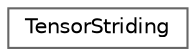 digraph "类继承关系图"
{
 // LATEX_PDF_SIZE
  bgcolor="transparent";
  edge [fontname=Helvetica,fontsize=10,labelfontname=Helvetica,labelfontsize=10];
  node [fontname=Helvetica,fontsize=10,shape=box,height=0.2,width=0.4];
  rankdir="LR";
  Node0 [id="Node000000",label="TensorStriding",height=0.2,width=0.4,color="grey40", fillcolor="white", style="filled",URL="$class_tensor_striding.html",tooltip="Tensor striding class."];
}
